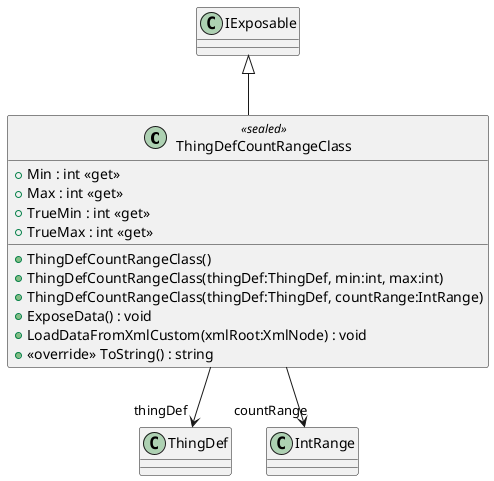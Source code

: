 @startuml
class ThingDefCountRangeClass <<sealed>> {
    + Min : int <<get>>
    + Max : int <<get>>
    + TrueMin : int <<get>>
    + TrueMax : int <<get>>
    + ThingDefCountRangeClass()
    + ThingDefCountRangeClass(thingDef:ThingDef, min:int, max:int)
    + ThingDefCountRangeClass(thingDef:ThingDef, countRange:IntRange)
    + ExposeData() : void
    + LoadDataFromXmlCustom(xmlRoot:XmlNode) : void
    + <<override>> ToString() : string
}
IExposable <|-- ThingDefCountRangeClass
ThingDefCountRangeClass --> "thingDef" ThingDef
ThingDefCountRangeClass --> "countRange" IntRange
@enduml
